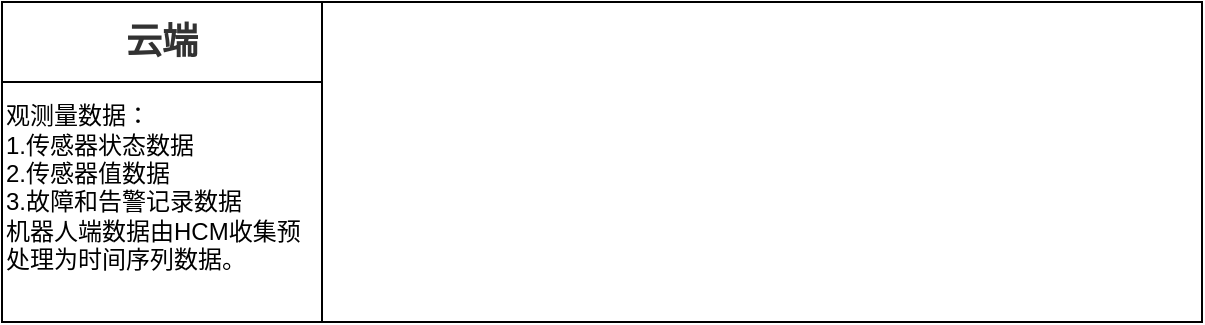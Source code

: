 <mxfile version="24.7.17">
  <diagram name="第 1 页" id="xEnwicReXpH4lf3l83hX">
    <mxGraphModel dx="1434" dy="772" grid="1" gridSize="10" guides="1" tooltips="1" connect="1" arrows="1" fold="1" page="1" pageScale="1" pageWidth="827" pageHeight="1169" math="0" shadow="0">
      <root>
        <mxCell id="0" />
        <mxCell id="1" parent="0" />
        <mxCell id="smmiUGN9Zar5Pmh9iA2v-1" value="" style="rounded=0;whiteSpace=wrap;html=1;" vertex="1" parent="1">
          <mxGeometry x="120" y="160" width="600" height="160" as="geometry" />
        </mxCell>
        <mxCell id="smmiUGN9Zar5Pmh9iA2v-2" value="&lt;span style=&quot;color: rgb(50, 50, 50); font-family: &amp;quot;Microsoft YaHei&amp;quot;, 微软雅黑, Arial; font-size: 18px; font-weight: 700; background-color: rgba(255, 255, 255, 0.01);&quot;&gt;云端&lt;/span&gt;" style="rounded=0;whiteSpace=wrap;html=1;" vertex="1" parent="1">
          <mxGeometry x="120" y="160" width="160" height="40" as="geometry" />
        </mxCell>
        <mxCell id="smmiUGN9Zar5Pmh9iA2v-3" value="观测量数据：&lt;div style=&quot;resize: none; outline: none; font-size: inherit;&quot;&gt;1.传感器状态数据&lt;/div&gt;&lt;div style=&quot;resize: none; outline: none; font-size: inherit;&quot;&gt;2.传感器值数据&lt;/div&gt;&lt;div style=&quot;resize: none; outline: none; font-size: inherit;&quot;&gt;3.故障和告警记录数据&lt;/div&gt;&lt;div style=&quot;resize: none; outline: none; font-size: inherit;&quot;&gt;机器人端数据由HCM收集预处理为时间序列数据。&lt;/div&gt;&lt;div style=&quot;resize: none; outline: none; font-size: inherit;&quot;&gt;&lt;br style=&quot;color: rgb(50, 50, 50); font-family: &amp;quot;Microsoft YaHei&amp;quot;, 微软雅黑, Arial; font-size: 15px; background-color: rgba(255, 255, 255, 0.01);&quot;&gt;&lt;/div&gt;" style="rounded=0;whiteSpace=wrap;html=1;align=left;" vertex="1" parent="1">
          <mxGeometry x="120" y="200" width="160" height="120" as="geometry" />
        </mxCell>
      </root>
    </mxGraphModel>
  </diagram>
</mxfile>
